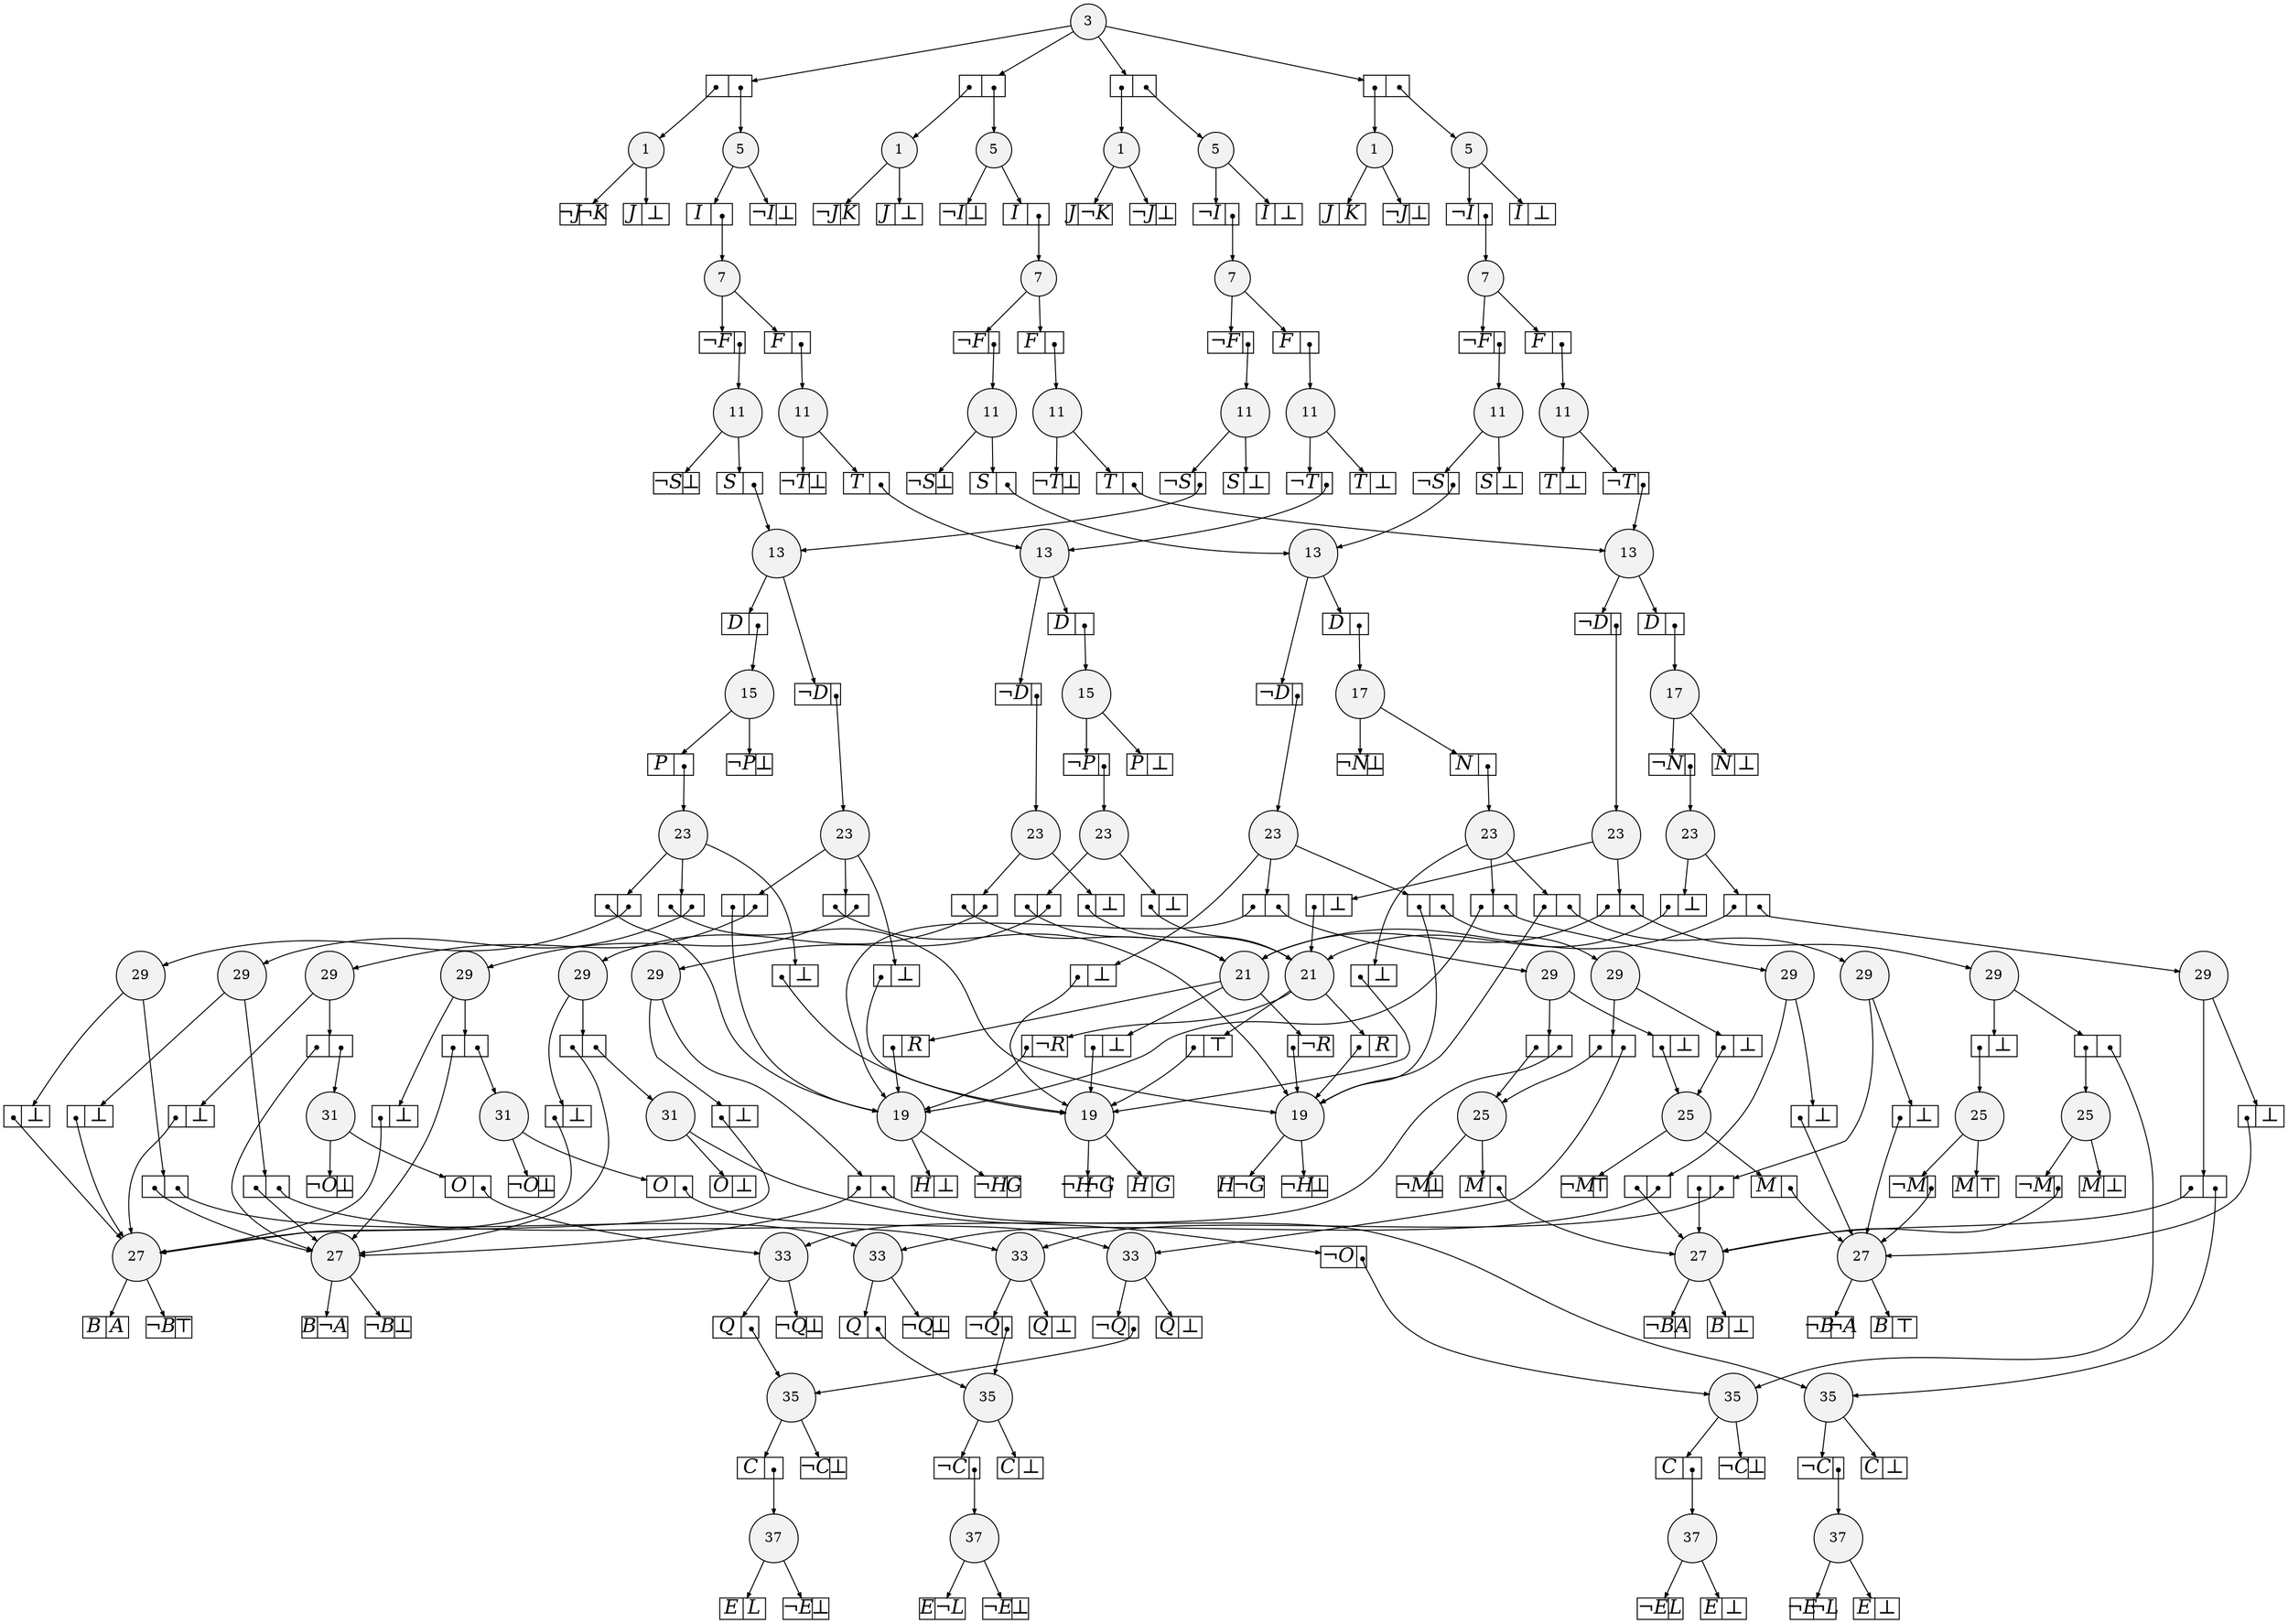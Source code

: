 
digraph sdd {

overlap=false

{rank=same; n3778 n477 n3790 n472 }
{rank=same; n3779 n1977 n3791 n1202 }
{rank=same; n4320 n5298 n4319 n5302 }
{rank=same; n5443 n5442 n5444 }
{rank=same; n10352 n10351 n7495 n7493 n10357 n6738 n10332 n10331 n10313 n10312 n10338 n7537 }
{rank=same; n1263 n7684 n2554 n7683 }
{rank=same; n7688 n10330 n7686 n10337 }
{rank=same; n10353 n9206 n10358 n9194 n10333 n10314 n10339 n9191 }
{rank=same; n9122 n9123 }
{rank=same; n6175 n6176 n7995 }
{rank=same; n10315 n9624 }
{rank=same; n10350 n10356 }
{rank=same; n10354 n10359 n10334 n10340 }
{rank=same; n10376 n10363 n10373 n10345 n10360 n10355 n10341 n10335 }
{rank=same; n10377 n10374 n10361 n10342 }
{rank=same; n10378 n10375 n10362 n10343 }
{rank=same; n10379 }
{rank=same; n10326 n10344 n10325 n10327 }

n3778 [label= "37",style=filled,fillcolor=gray95,shape=circle,height=.25,width=.25]; 
n3778e0
      [label= "<L>E|<R>L",
      shape=record,
      fontsize=20,
      fontname="Times-Italic",
      fillcolor=white,
      style=filled,
      fixedsize=true,
      height=.30, 
      width=.65];

n3778->n3778e0 [arrowsize=.50];
n3778e1
      [label= "<L>&not;E|<R>&#8869;",
      shape=record,
      fontsize=20,
      fontname="Times-Italic",
      fillcolor=white,
      style=filled,
      fixedsize=true,
      height=.30, 
      width=.65];

n3778->n3778e1 [arrowsize=.50];
n477 [label= "37",style=filled,fillcolor=gray95,shape=circle,height=.25,width=.25]; 
n477e0
      [label= "<L>E|<R>&not;L",
      shape=record,
      fontsize=20,
      fontname="Times-Italic",
      fillcolor=white,
      style=filled,
      fixedsize=true,
      height=.30, 
      width=.65];

n477->n477e0 [arrowsize=.50];
n477e1
      [label= "<L>&not;E|<R>&#8869;",
      shape=record,
      fontsize=20,
      fontname="Times-Italic",
      fillcolor=white,
      style=filled,
      fixedsize=true,
      height=.30, 
      width=.65];

n477->n477e1 [arrowsize=.50];
n3790 [label= "37",style=filled,fillcolor=gray95,shape=circle,height=.25,width=.25]; 
n3790e0
      [label= "<L>&not;E|<R>L",
      shape=record,
      fontsize=20,
      fontname="Times-Italic",
      fillcolor=white,
      style=filled,
      fixedsize=true,
      height=.30, 
      width=.65];

n3790->n3790e0 [arrowsize=.50];
n3790e1
      [label= "<L>E|<R>&#8869;",
      shape=record,
      fontsize=20,
      fontname="Times-Italic",
      fillcolor=white,
      style=filled,
      fixedsize=true,
      height=.30, 
      width=.65];

n3790->n3790e1 [arrowsize=.50];
n472 [label= "37",style=filled,fillcolor=gray95,shape=circle,height=.25,width=.25]; 
n472e0
      [label= "<L>&not;E|<R>&not;L",
      shape=record,
      fontsize=20,
      fontname="Times-Italic",
      fillcolor=white,
      style=filled,
      fixedsize=true,
      height=.30, 
      width=.65];

n472->n472e0 [arrowsize=.50];
n472e1
      [label= "<L>E|<R>&#8869;",
      shape=record,
      fontsize=20,
      fontname="Times-Italic",
      fillcolor=white,
      style=filled,
      fixedsize=true,
      height=.30, 
      width=.65];

n472->n472e1 [arrowsize=.50];
n3779 [label= "35",style=filled,fillcolor=gray95,shape=circle,height=.25,width=.25]; 
n3779e0
      [label= "<L>C|<R>",
      shape=record,
      fontsize=20,
      fontname="Times-Italic",
      fillcolor=white,
      style=filled,
      fixedsize=true,
      height=.30, 
      width=.65];

n3779->n3779e0 [arrowsize=.50];
n3779e0:R:c->n3778 [arrowsize=.50,tailclip=false,arrowtail=dot,dir=both];
n3779e1
      [label= "<L>&not;C|<R>&#8869;",
      shape=record,
      fontsize=20,
      fontname="Times-Italic",
      fillcolor=white,
      style=filled,
      fixedsize=true,
      height=.30, 
      width=.65];

n3779->n3779e1 [arrowsize=.50];
n1977 [label= "35",style=filled,fillcolor=gray95,shape=circle,height=.25,width=.25]; 
n1977e0
      [label= "<L>&not;C|<R>",
      shape=record,
      fontsize=20,
      fontname="Times-Italic",
      fillcolor=white,
      style=filled,
      fixedsize=true,
      height=.30, 
      width=.65];

n1977->n1977e0 [arrowsize=.50];
n1977e0:R:c->n477 [arrowsize=.50,tailclip=false,arrowtail=dot,dir=both];
n1977e1
      [label= "<L>C|<R>&#8869;",
      shape=record,
      fontsize=20,
      fontname="Times-Italic",
      fillcolor=white,
      style=filled,
      fixedsize=true,
      height=.30, 
      width=.65];

n1977->n1977e1 [arrowsize=.50];
n3791 [label= "35",style=filled,fillcolor=gray95,shape=circle,height=.25,width=.25]; 
n3791e0
      [label= "<L>C|<R>",
      shape=record,
      fontsize=20,
      fontname="Times-Italic",
      fillcolor=white,
      style=filled,
      fixedsize=true,
      height=.30, 
      width=.65];

n3791->n3791e0 [arrowsize=.50];
n3791e0:R:c->n3790 [arrowsize=.50,tailclip=false,arrowtail=dot,dir=both];
n3791e1
      [label= "<L>&not;C|<R>&#8869;",
      shape=record,
      fontsize=20,
      fontname="Times-Italic",
      fillcolor=white,
      style=filled,
      fixedsize=true,
      height=.30, 
      width=.65];

n3791->n3791e1 [arrowsize=.50];
n1202 [label= "35",style=filled,fillcolor=gray95,shape=circle,height=.25,width=.25]; 
n1202e0
      [label= "<L>&not;C|<R>",
      shape=record,
      fontsize=20,
      fontname="Times-Italic",
      fillcolor=white,
      style=filled,
      fixedsize=true,
      height=.30, 
      width=.65];

n1202->n1202e0 [arrowsize=.50];
n1202e0:R:c->n472 [arrowsize=.50,tailclip=false,arrowtail=dot,dir=both];
n1202e1
      [label= "<L>C|<R>&#8869;",
      shape=record,
      fontsize=20,
      fontname="Times-Italic",
      fillcolor=white,
      style=filled,
      fixedsize=true,
      height=.30, 
      width=.65];

n1202->n1202e1 [arrowsize=.50];
n4320 [label= "33",style=filled,fillcolor=gray95,shape=circle,height=.25,width=.25]; 
n4320e0
      [label= "<L>Q|<R>",
      shape=record,
      fontsize=20,
      fontname="Times-Italic",
      fillcolor=white,
      style=filled,
      fixedsize=true,
      height=.30, 
      width=.65];

n4320->n4320e0 [arrowsize=.50];
n4320e0:R:c->n3779 [arrowsize=.50,tailclip=false,arrowtail=dot,dir=both];
n4320e1
      [label= "<L>&not;Q|<R>&#8869;",
      shape=record,
      fontsize=20,
      fontname="Times-Italic",
      fillcolor=white,
      style=filled,
      fixedsize=true,
      height=.30, 
      width=.65];

n4320->n4320e1 [arrowsize=.50];
n5298 [label= "33",style=filled,fillcolor=gray95,shape=circle,height=.25,width=.25]; 
n5298e0
      [label= "<L>&not;Q|<R>",
      shape=record,
      fontsize=20,
      fontname="Times-Italic",
      fillcolor=white,
      style=filled,
      fixedsize=true,
      height=.30, 
      width=.65];

n5298->n5298e0 [arrowsize=.50];
n5298e0:R:c->n3779 [arrowsize=.50,tailclip=false,arrowtail=dot,dir=both];
n5298e1
      [label= "<L>Q|<R>&#8869;",
      shape=record,
      fontsize=20,
      fontname="Times-Italic",
      fillcolor=white,
      style=filled,
      fixedsize=true,
      height=.30, 
      width=.65];

n5298->n5298e1 [arrowsize=.50];
n4319 [label= "33",style=filled,fillcolor=gray95,shape=circle,height=.25,width=.25]; 
n4319e0
      [label= "<L>Q|<R>",
      shape=record,
      fontsize=20,
      fontname="Times-Italic",
      fillcolor=white,
      style=filled,
      fixedsize=true,
      height=.30, 
      width=.65];

n4319->n4319e0 [arrowsize=.50];
n4319e0:R:c->n1977 [arrowsize=.50,tailclip=false,arrowtail=dot,dir=both];
n4319e1
      [label= "<L>&not;Q|<R>&#8869;",
      shape=record,
      fontsize=20,
      fontname="Times-Italic",
      fillcolor=white,
      style=filled,
      fixedsize=true,
      height=.30, 
      width=.65];

n4319->n4319e1 [arrowsize=.50];
n5302 [label= "33",style=filled,fillcolor=gray95,shape=circle,height=.25,width=.25]; 
n5302e0
      [label= "<L>&not;Q|<R>",
      shape=record,
      fontsize=20,
      fontname="Times-Italic",
      fillcolor=white,
      style=filled,
      fixedsize=true,
      height=.30, 
      width=.65];

n5302->n5302e0 [arrowsize=.50];
n5302e0:R:c->n1977 [arrowsize=.50,tailclip=false,arrowtail=dot,dir=both];
n5302e1
      [label= "<L>Q|<R>&#8869;",
      shape=record,
      fontsize=20,
      fontname="Times-Italic",
      fillcolor=white,
      style=filled,
      fixedsize=true,
      height=.30, 
      width=.65];

n5302->n5302e1 [arrowsize=.50];
n5443 [label= "31",style=filled,fillcolor=gray95,shape=circle,height=.25,width=.25]; 
n5443e0
      [label= "<L>O|<R>",
      shape=record,
      fontsize=20,
      fontname="Times-Italic",
      fillcolor=white,
      style=filled,
      fixedsize=true,
      height=.30, 
      width=.65];

n5443->n5443e0 [arrowsize=.50];
n5443e0:R:c->n4320 [arrowsize=.50,tailclip=false,arrowtail=dot,dir=both];
n5443e1
      [label= "<L>&not;O|<R>&#8869;",
      shape=record,
      fontsize=20,
      fontname="Times-Italic",
      fillcolor=white,
      style=filled,
      fixedsize=true,
      height=.30, 
      width=.65];

n5443->n5443e1 [arrowsize=.50];
n5442 [label= "31",style=filled,fillcolor=gray95,shape=circle,height=.25,width=.25]; 
n5442e0
      [label= "<L>O|<R>",
      shape=record,
      fontsize=20,
      fontname="Times-Italic",
      fillcolor=white,
      style=filled,
      fixedsize=true,
      height=.30, 
      width=.65];

n5442->n5442e0 [arrowsize=.50];
n5442e0:R:c->n5298 [arrowsize=.50,tailclip=false,arrowtail=dot,dir=both];
n5442e1
      [label= "<L>&not;O|<R>&#8869;",
      shape=record,
      fontsize=20,
      fontname="Times-Italic",
      fillcolor=white,
      style=filled,
      fixedsize=true,
      height=.30, 
      width=.65];

n5442->n5442e1 [arrowsize=.50];
n5444 [label= "31",style=filled,fillcolor=gray95,shape=circle,height=.25,width=.25]; 
n5444e0
      [label= "<L>&not;O|<R>",
      shape=record,
      fontsize=20,
      fontname="Times-Italic",
      fillcolor=white,
      style=filled,
      fixedsize=true,
      height=.30, 
      width=.65];

n5444->n5444e0 [arrowsize=.50];
n5444e0:R:c->n3791 [arrowsize=.50,tailclip=false,arrowtail=dot,dir=both];
n5444e1
      [label= "<L>O|<R>&#8869;",
      shape=record,
      fontsize=20,
      fontname="Times-Italic",
      fillcolor=white,
      style=filled,
      fixedsize=true,
      height=.30, 
      width=.65];

n5444->n5444e1 [arrowsize=.50];
n10352 [label= "29",style=filled,fillcolor=gray95,shape=circle,height=.25,width=.25]; 
n10352e0
      [label= "<L>|<R>",
      shape=record,
      fontsize=20,
      fontname="Times-Italic",
      fillcolor=white,
      style=filled,
      fixedsize=true,
      height=.30, 
      width=.65];

n10352->n10352e0 [arrowsize=.50];
n10352e0:L:c->n1263 [arrowsize=.50,tailclip=false,arrowtail=dot,dir=both];
n10352e0:R:c->n5443 [arrowsize=.50,tailclip=false,arrowtail=dot,dir=both];
n10352e1
      [label= "<L>|<R>&#8869;",
      shape=record,
      fontsize=20,
      fontname="Times-Italic",
      fillcolor=white,
      style=filled,
      fixedsize=true,
      height=.30, 
      width=.65];

n10352->n10352e1 [arrowsize=.50];
n10352e1:L:c->n7684 [arrowsize=.50,tailclip=false,arrowtail=dot,dir=both];
n10351 [label= "29",style=filled,fillcolor=gray95,shape=circle,height=.25,width=.25]; 
n10351e0
      [label= "<L>|<R>",
      shape=record,
      fontsize=20,
      fontname="Times-Italic",
      fillcolor=white,
      style=filled,
      fixedsize=true,
      height=.30, 
      width=.65];

n10351->n10351e0 [arrowsize=.50];
n10351e0:L:c->n1263 [arrowsize=.50,tailclip=false,arrowtail=dot,dir=both];
n10351e0:R:c->n5442 [arrowsize=.50,tailclip=false,arrowtail=dot,dir=both];
n10351e1
      [label= "<L>|<R>&#8869;",
      shape=record,
      fontsize=20,
      fontname="Times-Italic",
      fillcolor=white,
      style=filled,
      fixedsize=true,
      height=.30, 
      width=.65];

n10351->n10351e1 [arrowsize=.50];
n10351e1:L:c->n7684 [arrowsize=.50,tailclip=false,arrowtail=dot,dir=both];
n7495 [label= "29",style=filled,fillcolor=gray95,shape=circle,height=.25,width=.25]; 
n7495e0
      [label= "<L>|<R>",
      shape=record,
      fontsize=20,
      fontname="Times-Italic",
      fillcolor=white,
      style=filled,
      fixedsize=true,
      height=.30, 
      width=.65];

n7495->n7495e0 [arrowsize=.50];
n7495e0:L:c->n1263 [arrowsize=.50,tailclip=false,arrowtail=dot,dir=both];
n7495e0:R:c->n4319 [arrowsize=.50,tailclip=false,arrowtail=dot,dir=both];
n7495e1
      [label= "<L>|<R>&#8869;",
      shape=record,
      fontsize=20,
      fontname="Times-Italic",
      fillcolor=white,
      style=filled,
      fixedsize=true,
      height=.30, 
      width=.65];

n7495->n7495e1 [arrowsize=.50];
n7495e1:L:c->n7684 [arrowsize=.50,tailclip=false,arrowtail=dot,dir=both];
n7493 [label= "29",style=filled,fillcolor=gray95,shape=circle,height=.25,width=.25]; 
n7493e0
      [label= "<L>|<R>",
      shape=record,
      fontsize=20,
      fontname="Times-Italic",
      fillcolor=white,
      style=filled,
      fixedsize=true,
      height=.30, 
      width=.65];

n7493->n7493e0 [arrowsize=.50];
n7493e0:L:c->n1263 [arrowsize=.50,tailclip=false,arrowtail=dot,dir=both];
n7493e0:R:c->n5302 [arrowsize=.50,tailclip=false,arrowtail=dot,dir=both];
n7493e1
      [label= "<L>|<R>&#8869;",
      shape=record,
      fontsize=20,
      fontname="Times-Italic",
      fillcolor=white,
      style=filled,
      fixedsize=true,
      height=.30, 
      width=.65];

n7493->n7493e1 [arrowsize=.50];
n7493e1:L:c->n7684 [arrowsize=.50,tailclip=false,arrowtail=dot,dir=both];
n10357 [label= "29",style=filled,fillcolor=gray95,shape=circle,height=.25,width=.25]; 
n10357e0
      [label= "<L>|<R>",
      shape=record,
      fontsize=20,
      fontname="Times-Italic",
      fillcolor=white,
      style=filled,
      fixedsize=true,
      height=.30, 
      width=.65];

n10357->n10357e0 [arrowsize=.50];
n10357e0:L:c->n1263 [arrowsize=.50,tailclip=false,arrowtail=dot,dir=both];
n10357e0:R:c->n5444 [arrowsize=.50,tailclip=false,arrowtail=dot,dir=both];
n10357e1
      [label= "<L>|<R>&#8869;",
      shape=record,
      fontsize=20,
      fontname="Times-Italic",
      fillcolor=white,
      style=filled,
      fixedsize=true,
      height=.30, 
      width=.65];

n10357->n10357e1 [arrowsize=.50];
n10357e1:L:c->n7684 [arrowsize=.50,tailclip=false,arrowtail=dot,dir=both];
n6738 [label= "29",style=filled,fillcolor=gray95,shape=circle,height=.25,width=.25]; 
n6738e0
      [label= "<L>|<R>",
      shape=record,
      fontsize=20,
      fontname="Times-Italic",
      fillcolor=white,
      style=filled,
      fixedsize=true,
      height=.30, 
      width=.65];

n6738->n6738e0 [arrowsize=.50];
n6738e0:L:c->n1263 [arrowsize=.50,tailclip=false,arrowtail=dot,dir=both];
n6738e0:R:c->n1202 [arrowsize=.50,tailclip=false,arrowtail=dot,dir=both];
n6738e1
      [label= "<L>|<R>&#8869;",
      shape=record,
      fontsize=20,
      fontname="Times-Italic",
      fillcolor=white,
      style=filled,
      fixedsize=true,
      height=.30, 
      width=.65];

n6738->n6738e1 [arrowsize=.50];
n6738e1:L:c->n7684 [arrowsize=.50,tailclip=false,arrowtail=dot,dir=both];
n10332 [label= "29",style=filled,fillcolor=gray95,shape=circle,height=.25,width=.25]; 
n10332e0
      [label= "<L>|<R>",
      shape=record,
      fontsize=20,
      fontname="Times-Italic",
      fillcolor=white,
      style=filled,
      fixedsize=true,
      height=.30, 
      width=.65];

n10332->n10332e0 [arrowsize=.50];
n10332e0:L:c->n7688 [arrowsize=.50,tailclip=false,arrowtail=dot,dir=both];
n10332e0:R:c->n4320 [arrowsize=.50,tailclip=false,arrowtail=dot,dir=both];
n10332e1
      [label= "<L>|<R>&#8869;",
      shape=record,
      fontsize=20,
      fontname="Times-Italic",
      fillcolor=white,
      style=filled,
      fixedsize=true,
      height=.30, 
      width=.65];

n10332->n10332e1 [arrowsize=.50];
n10332e1:L:c->n10330 [arrowsize=.50,tailclip=false,arrowtail=dot,dir=both];
n10331 [label= "29",style=filled,fillcolor=gray95,shape=circle,height=.25,width=.25]; 
n10331e0
      [label= "<L>|<R>",
      shape=record,
      fontsize=20,
      fontname="Times-Italic",
      fillcolor=white,
      style=filled,
      fixedsize=true,
      height=.30, 
      width=.65];

n10331->n10331e0 [arrowsize=.50];
n10331e0:L:c->n7688 [arrowsize=.50,tailclip=false,arrowtail=dot,dir=both];
n10331e0:R:c->n5298 [arrowsize=.50,tailclip=false,arrowtail=dot,dir=both];
n10331e1
      [label= "<L>|<R>&#8869;",
      shape=record,
      fontsize=20,
      fontname="Times-Italic",
      fillcolor=white,
      style=filled,
      fixedsize=true,
      height=.30, 
      width=.65];

n10331->n10331e1 [arrowsize=.50];
n10331e1:L:c->n10330 [arrowsize=.50,tailclip=false,arrowtail=dot,dir=both];
n10313 [label= "29",style=filled,fillcolor=gray95,shape=circle,height=.25,width=.25]; 
n10313e0
      [label= "<L>|<R>",
      shape=record,
      fontsize=20,
      fontname="Times-Italic",
      fillcolor=white,
      style=filled,
      fixedsize=true,
      height=.30, 
      width=.65];

n10313->n10313e0 [arrowsize=.50];
n10313e0:L:c->n2554 [arrowsize=.50,tailclip=false,arrowtail=dot,dir=both];
n10313e0:R:c->n5302 [arrowsize=.50,tailclip=false,arrowtail=dot,dir=both];
n10313e1
      [label= "<L>|<R>&#8869;",
      shape=record,
      fontsize=20,
      fontname="Times-Italic",
      fillcolor=white,
      style=filled,
      fixedsize=true,
      height=.30, 
      width=.65];

n10313->n10313e1 [arrowsize=.50];
n10313e1:L:c->n7683 [arrowsize=.50,tailclip=false,arrowtail=dot,dir=both];
n10312 [label= "29",style=filled,fillcolor=gray95,shape=circle,height=.25,width=.25]; 
n10312e0
      [label= "<L>|<R>",
      shape=record,
      fontsize=20,
      fontname="Times-Italic",
      fillcolor=white,
      style=filled,
      fixedsize=true,
      height=.30, 
      width=.65];

n10312->n10312e0 [arrowsize=.50];
n10312e0:L:c->n2554 [arrowsize=.50,tailclip=false,arrowtail=dot,dir=both];
n10312e0:R:c->n4319 [arrowsize=.50,tailclip=false,arrowtail=dot,dir=both];
n10312e1
      [label= "<L>|<R>&#8869;",
      shape=record,
      fontsize=20,
      fontname="Times-Italic",
      fillcolor=white,
      style=filled,
      fixedsize=true,
      height=.30, 
      width=.65];

n10312->n10312e1 [arrowsize=.50];
n10312e1:L:c->n7683 [arrowsize=.50,tailclip=false,arrowtail=dot,dir=both];
n10338 [label= "29",style=filled,fillcolor=gray95,shape=circle,height=.25,width=.25]; 
n10338e0
      [label= "<L>|<R>",
      shape=record,
      fontsize=20,
      fontname="Times-Italic",
      fillcolor=white,
      style=filled,
      fixedsize=true,
      height=.30, 
      width=.65];

n10338->n10338e0 [arrowsize=.50];
n10338e0:L:c->n7686 [arrowsize=.50,tailclip=false,arrowtail=dot,dir=both];
n10338e0:R:c->n3791 [arrowsize=.50,tailclip=false,arrowtail=dot,dir=both];
n10338e1
      [label= "<L>|<R>&#8869;",
      shape=record,
      fontsize=20,
      fontname="Times-Italic",
      fillcolor=white,
      style=filled,
      fixedsize=true,
      height=.30, 
      width=.65];

n10338->n10338e1 [arrowsize=.50];
n10338e1:L:c->n10337 [arrowsize=.50,tailclip=false,arrowtail=dot,dir=both];
n7537 [label= "29",style=filled,fillcolor=gray95,shape=circle,height=.25,width=.25]; 
n7537e0
      [label= "<L>|<R>",
      shape=record,
      fontsize=20,
      fontname="Times-Italic",
      fillcolor=white,
      style=filled,
      fixedsize=true,
      height=.30, 
      width=.65];

n7537->n7537e0 [arrowsize=.50];
n7537e0:L:c->n2554 [arrowsize=.50,tailclip=false,arrowtail=dot,dir=both];
n7537e0:R:c->n1202 [arrowsize=.50,tailclip=false,arrowtail=dot,dir=both];
n7537e1
      [label= "<L>|<R>&#8869;",
      shape=record,
      fontsize=20,
      fontname="Times-Italic",
      fillcolor=white,
      style=filled,
      fixedsize=true,
      height=.30, 
      width=.65];

n7537->n7537e1 [arrowsize=.50];
n7537e1:L:c->n7683 [arrowsize=.50,tailclip=false,arrowtail=dot,dir=both];
n1263 [label= "27",style=filled,fillcolor=gray95,shape=circle,height=.25,width=.25]; 
n1263e0
      [label= "<L>B|<R>&not;A",
      shape=record,
      fontsize=20,
      fontname="Times-Italic",
      fillcolor=white,
      style=filled,
      fixedsize=true,
      height=.30, 
      width=.65];

n1263->n1263e0 [arrowsize=.50];
n1263e1
      [label= "<L>&not;B|<R>&#8869;",
      shape=record,
      fontsize=20,
      fontname="Times-Italic",
      fillcolor=white,
      style=filled,
      fixedsize=true,
      height=.30, 
      width=.65];

n1263->n1263e1 [arrowsize=.50];
n7684 [label= "27",style=filled,fillcolor=gray95,shape=circle,height=.25,width=.25]; 
n7684e0
      [label= "<L>B|<R>A",
      shape=record,
      fontsize=20,
      fontname="Times-Italic",
      fillcolor=white,
      style=filled,
      fixedsize=true,
      height=.30, 
      width=.65];

n7684->n7684e0 [arrowsize=.50];
n7684e1
      [label= "<L>&not;B|<R>&#8868;",
      shape=record,
      fontsize=20,
      fontname="Times-Italic",
      fillcolor=white,
      style=filled,
      fixedsize=true,
      height=.30, 
      width=.65];

n7684->n7684e1 [arrowsize=.50];
n2554 [label= "27",style=filled,fillcolor=gray95,shape=circle,height=.25,width=.25]; 
n2554e0
      [label= "<L>&not;B|<R>A",
      shape=record,
      fontsize=20,
      fontname="Times-Italic",
      fillcolor=white,
      style=filled,
      fixedsize=true,
      height=.30, 
      width=.65];

n2554->n2554e0 [arrowsize=.50];
n2554e1
      [label= "<L>B|<R>&#8869;",
      shape=record,
      fontsize=20,
      fontname="Times-Italic",
      fillcolor=white,
      style=filled,
      fixedsize=true,
      height=.30, 
      width=.65];

n2554->n2554e1 [arrowsize=.50];
n7683 [label= "27",style=filled,fillcolor=gray95,shape=circle,height=.25,width=.25]; 
n7683e0
      [label= "<L>&not;B|<R>&not;A",
      shape=record,
      fontsize=20,
      fontname="Times-Italic",
      fillcolor=white,
      style=filled,
      fixedsize=true,
      height=.30, 
      width=.65];

n7683->n7683e0 [arrowsize=.50];
n7683e1
      [label= "<L>B|<R>&#8868;",
      shape=record,
      fontsize=20,
      fontname="Times-Italic",
      fillcolor=white,
      style=filled,
      fixedsize=true,
      height=.30, 
      width=.65];

n7683->n7683e1 [arrowsize=.50];
n7688 [label= "25",style=filled,fillcolor=gray95,shape=circle,height=.25,width=.25]; 
n7688e0
      [label= "<L>M|<R>",
      shape=record,
      fontsize=20,
      fontname="Times-Italic",
      fillcolor=white,
      style=filled,
      fixedsize=true,
      height=.30, 
      width=.65];

n7688->n7688e0 [arrowsize=.50];
n7688e0:R:c->n2554 [arrowsize=.50,tailclip=false,arrowtail=dot,dir=both];
n7688e1
      [label= "<L>&not;M|<R>&#8869;",
      shape=record,
      fontsize=20,
      fontname="Times-Italic",
      fillcolor=white,
      style=filled,
      fixedsize=true,
      height=.30, 
      width=.65];

n7688->n7688e1 [arrowsize=.50];
n10330 [label= "25",style=filled,fillcolor=gray95,shape=circle,height=.25,width=.25]; 
n10330e0
      [label= "<L>M|<R>",
      shape=record,
      fontsize=20,
      fontname="Times-Italic",
      fillcolor=white,
      style=filled,
      fixedsize=true,
      height=.30, 
      width=.65];

n10330->n10330e0 [arrowsize=.50];
n10330e0:R:c->n7683 [arrowsize=.50,tailclip=false,arrowtail=dot,dir=both];
n10330e1
      [label= "<L>&not;M|<R>&#8868;",
      shape=record,
      fontsize=20,
      fontname="Times-Italic",
      fillcolor=white,
      style=filled,
      fixedsize=true,
      height=.30, 
      width=.65];

n10330->n10330e1 [arrowsize=.50];
n7686 [label= "25",style=filled,fillcolor=gray95,shape=circle,height=.25,width=.25]; 
n7686e0
      [label= "<L>&not;M|<R>",
      shape=record,
      fontsize=20,
      fontname="Times-Italic",
      fillcolor=white,
      style=filled,
      fixedsize=true,
      height=.30, 
      width=.65];

n7686->n7686e0 [arrowsize=.50];
n7686e0:R:c->n2554 [arrowsize=.50,tailclip=false,arrowtail=dot,dir=both];
n7686e1
      [label= "<L>M|<R>&#8869;",
      shape=record,
      fontsize=20,
      fontname="Times-Italic",
      fillcolor=white,
      style=filled,
      fixedsize=true,
      height=.30, 
      width=.65];

n7686->n7686e1 [arrowsize=.50];
n10337 [label= "25",style=filled,fillcolor=gray95,shape=circle,height=.25,width=.25]; 
n10337e0
      [label= "<L>&not;M|<R>",
      shape=record,
      fontsize=20,
      fontname="Times-Italic",
      fillcolor=white,
      style=filled,
      fixedsize=true,
      height=.30, 
      width=.65];

n10337->n10337e0 [arrowsize=.50];
n10337e0:R:c->n7683 [arrowsize=.50,tailclip=false,arrowtail=dot,dir=both];
n10337e1
      [label= "<L>M|<R>&#8868;",
      shape=record,
      fontsize=20,
      fontname="Times-Italic",
      fillcolor=white,
      style=filled,
      fixedsize=true,
      height=.30, 
      width=.65];

n10337->n10337e1 [arrowsize=.50];
n10353 [label= "23",style=filled,fillcolor=gray95,shape=circle,height=.25,width=.25]; 
n10353e0
      [label= "<L>|<R>",
      shape=record,
      fontsize=20,
      fontname="Times-Italic",
      fillcolor=white,
      style=filled,
      fixedsize=true,
      height=.30, 
      width=.65];

n10353->n10353e0 [arrowsize=.50];
n10353e0:L:c->n6175 [arrowsize=.50,tailclip=false,arrowtail=dot,dir=both];
n10353e0:R:c->n10352 [arrowsize=.50,tailclip=false,arrowtail=dot,dir=both];
n10353e1
      [label= "<L>|<R>",
      shape=record,
      fontsize=20,
      fontname="Times-Italic",
      fillcolor=white,
      style=filled,
      fixedsize=true,
      height=.30, 
      width=.65];

n10353->n10353e1 [arrowsize=.50];
n10353e1:L:c->n6176 [arrowsize=.50,tailclip=false,arrowtail=dot,dir=both];
n10353e1:R:c->n10351 [arrowsize=.50,tailclip=false,arrowtail=dot,dir=both];
n10353e2
      [label= "<L>|<R>&#8869;",
      shape=record,
      fontsize=20,
      fontname="Times-Italic",
      fillcolor=white,
      style=filled,
      fixedsize=true,
      height=.30, 
      width=.65];

n10353->n10353e2 [arrowsize=.50];
n10353e2:L:c->n7995 [arrowsize=.50,tailclip=false,arrowtail=dot,dir=both];
n9206 [label= "23",style=filled,fillcolor=gray95,shape=circle,height=.25,width=.25]; 
n9206e0
      [label= "<L>|<R>",
      shape=record,
      fontsize=20,
      fontname="Times-Italic",
      fillcolor=white,
      style=filled,
      fixedsize=true,
      height=.30, 
      width=.65];

n9206->n9206e0 [arrowsize=.50];
n9206e0:L:c->n6175 [arrowsize=.50,tailclip=false,arrowtail=dot,dir=both];
n9206e0:R:c->n7495 [arrowsize=.50,tailclip=false,arrowtail=dot,dir=both];
n9206e1
      [label= "<L>|<R>",
      shape=record,
      fontsize=20,
      fontname="Times-Italic",
      fillcolor=white,
      style=filled,
      fixedsize=true,
      height=.30, 
      width=.65];

n9206->n9206e1 [arrowsize=.50];
n9206e1:L:c->n6176 [arrowsize=.50,tailclip=false,arrowtail=dot,dir=both];
n9206e1:R:c->n7493 [arrowsize=.50,tailclip=false,arrowtail=dot,dir=both];
n9206e2
      [label= "<L>|<R>&#8869;",
      shape=record,
      fontsize=20,
      fontname="Times-Italic",
      fillcolor=white,
      style=filled,
      fixedsize=true,
      height=.30, 
      width=.65];

n9206->n9206e2 [arrowsize=.50];
n9206e2:L:c->n7995 [arrowsize=.50,tailclip=false,arrowtail=dot,dir=both];
n10358 [label= "23",style=filled,fillcolor=gray95,shape=circle,height=.25,width=.25]; 
n10358e0
      [label= "<L>|<R>",
      shape=record,
      fontsize=20,
      fontname="Times-Italic",
      fillcolor=white,
      style=filled,
      fixedsize=true,
      height=.30, 
      width=.65];

n10358->n10358e0 [arrowsize=.50];
n10358e0:L:c->n9122 [arrowsize=.50,tailclip=false,arrowtail=dot,dir=both];
n10358e0:R:c->n10357 [arrowsize=.50,tailclip=false,arrowtail=dot,dir=both];
n10358e1
      [label= "<L>|<R>&#8869;",
      shape=record,
      fontsize=20,
      fontname="Times-Italic",
      fillcolor=white,
      style=filled,
      fixedsize=true,
      height=.30, 
      width=.65];

n10358->n10358e1 [arrowsize=.50];
n10358e1:L:c->n9123 [arrowsize=.50,tailclip=false,arrowtail=dot,dir=both];
n9194 [label= "23",style=filled,fillcolor=gray95,shape=circle,height=.25,width=.25]; 
n9194e0
      [label= "<L>|<R>",
      shape=record,
      fontsize=20,
      fontname="Times-Italic",
      fillcolor=white,
      style=filled,
      fixedsize=true,
      height=.30, 
      width=.65];

n9194->n9194e0 [arrowsize=.50];
n9194e0:L:c->n9122 [arrowsize=.50,tailclip=false,arrowtail=dot,dir=both];
n9194e0:R:c->n6738 [arrowsize=.50,tailclip=false,arrowtail=dot,dir=both];
n9194e1
      [label= "<L>|<R>&#8869;",
      shape=record,
      fontsize=20,
      fontname="Times-Italic",
      fillcolor=white,
      style=filled,
      fixedsize=true,
      height=.30, 
      width=.65];

n9194->n9194e1 [arrowsize=.50];
n9194e1:L:c->n9123 [arrowsize=.50,tailclip=false,arrowtail=dot,dir=both];
n10333 [label= "23",style=filled,fillcolor=gray95,shape=circle,height=.25,width=.25]; 
n10333e0
      [label= "<L>|<R>",
      shape=record,
      fontsize=20,
      fontname="Times-Italic",
      fillcolor=white,
      style=filled,
      fixedsize=true,
      height=.30, 
      width=.65];

n10333->n10333e0 [arrowsize=.50];
n10333e0:L:c->n6175 [arrowsize=.50,tailclip=false,arrowtail=dot,dir=both];
n10333e0:R:c->n10332 [arrowsize=.50,tailclip=false,arrowtail=dot,dir=both];
n10333e1
      [label= "<L>|<R>",
      shape=record,
      fontsize=20,
      fontname="Times-Italic",
      fillcolor=white,
      style=filled,
      fixedsize=true,
      height=.30, 
      width=.65];

n10333->n10333e1 [arrowsize=.50];
n10333e1:L:c->n6176 [arrowsize=.50,tailclip=false,arrowtail=dot,dir=both];
n10333e1:R:c->n10331 [arrowsize=.50,tailclip=false,arrowtail=dot,dir=both];
n10333e2
      [label= "<L>|<R>&#8869;",
      shape=record,
      fontsize=20,
      fontname="Times-Italic",
      fillcolor=white,
      style=filled,
      fixedsize=true,
      height=.30, 
      width=.65];

n10333->n10333e2 [arrowsize=.50];
n10333e2:L:c->n7995 [arrowsize=.50,tailclip=false,arrowtail=dot,dir=both];
n10314 [label= "23",style=filled,fillcolor=gray95,shape=circle,height=.25,width=.25]; 
n10314e0
      [label= "<L>|<R>",
      shape=record,
      fontsize=20,
      fontname="Times-Italic",
      fillcolor=white,
      style=filled,
      fixedsize=true,
      height=.30, 
      width=.65];

n10314->n10314e0 [arrowsize=.50];
n10314e0:L:c->n6176 [arrowsize=.50,tailclip=false,arrowtail=dot,dir=both];
n10314e0:R:c->n10313 [arrowsize=.50,tailclip=false,arrowtail=dot,dir=both];
n10314e1
      [label= "<L>|<R>",
      shape=record,
      fontsize=20,
      fontname="Times-Italic",
      fillcolor=white,
      style=filled,
      fixedsize=true,
      height=.30, 
      width=.65];

n10314->n10314e1 [arrowsize=.50];
n10314e1:L:c->n6175 [arrowsize=.50,tailclip=false,arrowtail=dot,dir=both];
n10314e1:R:c->n10312 [arrowsize=.50,tailclip=false,arrowtail=dot,dir=both];
n10314e2
      [label= "<L>|<R>&#8869;",
      shape=record,
      fontsize=20,
      fontname="Times-Italic",
      fillcolor=white,
      style=filled,
      fixedsize=true,
      height=.30, 
      width=.65];

n10314->n10314e2 [arrowsize=.50];
n10314e2:L:c->n7995 [arrowsize=.50,tailclip=false,arrowtail=dot,dir=both];
n10339 [label= "23",style=filled,fillcolor=gray95,shape=circle,height=.25,width=.25]; 
n10339e0
      [label= "<L>|<R>",
      shape=record,
      fontsize=20,
      fontname="Times-Italic",
      fillcolor=white,
      style=filled,
      fixedsize=true,
      height=.30, 
      width=.65];

n10339->n10339e0 [arrowsize=.50];
n10339e0:L:c->n9122 [arrowsize=.50,tailclip=false,arrowtail=dot,dir=both];
n10339e0:R:c->n10338 [arrowsize=.50,tailclip=false,arrowtail=dot,dir=both];
n10339e1
      [label= "<L>|<R>&#8869;",
      shape=record,
      fontsize=20,
      fontname="Times-Italic",
      fillcolor=white,
      style=filled,
      fixedsize=true,
      height=.30, 
      width=.65];

n10339->n10339e1 [arrowsize=.50];
n10339e1:L:c->n9123 [arrowsize=.50,tailclip=false,arrowtail=dot,dir=both];
n9191 [label= "23",style=filled,fillcolor=gray95,shape=circle,height=.25,width=.25]; 
n9191e0
      [label= "<L>|<R>",
      shape=record,
      fontsize=20,
      fontname="Times-Italic",
      fillcolor=white,
      style=filled,
      fixedsize=true,
      height=.30, 
      width=.65];

n9191->n9191e0 [arrowsize=.50];
n9191e0:L:c->n9122 [arrowsize=.50,tailclip=false,arrowtail=dot,dir=both];
n9191e0:R:c->n7537 [arrowsize=.50,tailclip=false,arrowtail=dot,dir=both];
n9191e1
      [label= "<L>|<R>&#8869;",
      shape=record,
      fontsize=20,
      fontname="Times-Italic",
      fillcolor=white,
      style=filled,
      fixedsize=true,
      height=.30, 
      width=.65];

n9191->n9191e1 [arrowsize=.50];
n9191e1:L:c->n9123 [arrowsize=.50,tailclip=false,arrowtail=dot,dir=both];
n9122 [label= "21",style=filled,fillcolor=gray95,shape=circle,height=.25,width=.25]; 
n9122e0
      [label= "<L>|<R>&not;R",
      shape=record,
      fontsize=20,
      fontname="Times-Italic",
      fillcolor=white,
      style=filled,
      fixedsize=true,
      height=.30, 
      width=.65];

n9122->n9122e0 [arrowsize=.50];
n9122e0:L:c->n6176 [arrowsize=.50,tailclip=false,arrowtail=dot,dir=both];
n9122e1
      [label= "<L>|<R>R",
      shape=record,
      fontsize=20,
      fontname="Times-Italic",
      fillcolor=white,
      style=filled,
      fixedsize=true,
      height=.30, 
      width=.65];

n9122->n9122e1 [arrowsize=.50];
n9122e1:L:c->n6175 [arrowsize=.50,tailclip=false,arrowtail=dot,dir=both];
n9122e2
      [label= "<L>|<R>&#8869;",
      shape=record,
      fontsize=20,
      fontname="Times-Italic",
      fillcolor=white,
      style=filled,
      fixedsize=true,
      height=.30, 
      width=.65];

n9122->n9122e2 [arrowsize=.50];
n9122e2:L:c->n7995 [arrowsize=.50,tailclip=false,arrowtail=dot,dir=both];
n9123 [label= "21",style=filled,fillcolor=gray95,shape=circle,height=.25,width=.25]; 
n9123e0
      [label= "<L>|<R>&not;R",
      shape=record,
      fontsize=20,
      fontname="Times-Italic",
      fillcolor=white,
      style=filled,
      fixedsize=true,
      height=.30, 
      width=.65];

n9123->n9123e0 [arrowsize=.50];
n9123e0:L:c->n6175 [arrowsize=.50,tailclip=false,arrowtail=dot,dir=both];
n9123e1
      [label= "<L>|<R>R",
      shape=record,
      fontsize=20,
      fontname="Times-Italic",
      fillcolor=white,
      style=filled,
      fixedsize=true,
      height=.30, 
      width=.65];

n9123->n9123e1 [arrowsize=.50];
n9123e1:L:c->n6176 [arrowsize=.50,tailclip=false,arrowtail=dot,dir=both];
n9123e2
      [label= "<L>|<R>&#8868;",
      shape=record,
      fontsize=20,
      fontname="Times-Italic",
      fillcolor=white,
      style=filled,
      fixedsize=true,
      height=.30, 
      width=.65];

n9123->n9123e2 [arrowsize=.50];
n9123e2:L:c->n7995 [arrowsize=.50,tailclip=false,arrowtail=dot,dir=both];
n6175 [label= "19",style=filled,fillcolor=gray95,shape=circle,height=.25,width=.25]; 
n6175e0
      [label= "<L>&not;H|<R>G",
      shape=record,
      fontsize=20,
      fontname="Times-Italic",
      fillcolor=white,
      style=filled,
      fixedsize=true,
      height=.30, 
      width=.65];

n6175->n6175e0 [arrowsize=.50];
n6175e1
      [label= "<L>H|<R>&#8869;",
      shape=record,
      fontsize=20,
      fontname="Times-Italic",
      fillcolor=white,
      style=filled,
      fixedsize=true,
      height=.30, 
      width=.65];

n6175->n6175e1 [arrowsize=.50];
n6176 [label= "19",style=filled,fillcolor=gray95,shape=circle,height=.25,width=.25]; 
n6176e0
      [label= "<L>H|<R>&not;G",
      shape=record,
      fontsize=20,
      fontname="Times-Italic",
      fillcolor=white,
      style=filled,
      fixedsize=true,
      height=.30, 
      width=.65];

n6176->n6176e0 [arrowsize=.50];
n6176e1
      [label= "<L>&not;H|<R>&#8869;",
      shape=record,
      fontsize=20,
      fontname="Times-Italic",
      fillcolor=white,
      style=filled,
      fixedsize=true,
      height=.30, 
      width=.65];

n6176->n6176e1 [arrowsize=.50];
n7995 [label= "19",style=filled,fillcolor=gray95,shape=circle,height=.25,width=.25]; 
n7995e0
      [label= "<L>&not;H|<R>&not;G",
      shape=record,
      fontsize=20,
      fontname="Times-Italic",
      fillcolor=white,
      style=filled,
      fixedsize=true,
      height=.30, 
      width=.65];

n7995->n7995e0 [arrowsize=.50];
n7995e1
      [label= "<L>H|<R>G",
      shape=record,
      fontsize=20,
      fontname="Times-Italic",
      fillcolor=white,
      style=filled,
      fixedsize=true,
      height=.30, 
      width=.65];

n7995->n7995e1 [arrowsize=.50];
n10315 [label= "17",style=filled,fillcolor=gray95,shape=circle,height=.25,width=.25]; 
n10315e0
      [label= "<L>N|<R>",
      shape=record,
      fontsize=20,
      fontname="Times-Italic",
      fillcolor=white,
      style=filled,
      fixedsize=true,
      height=.30, 
      width=.65];

n10315->n10315e0 [arrowsize=.50];
n10315e0:R:c->n10314 [arrowsize=.50,tailclip=false,arrowtail=dot,dir=both];
n10315e1
      [label= "<L>&not;N|<R>&#8869;",
      shape=record,
      fontsize=20,
      fontname="Times-Italic",
      fillcolor=white,
      style=filled,
      fixedsize=true,
      height=.30, 
      width=.65];

n10315->n10315e1 [arrowsize=.50];
n9624 [label= "17",style=filled,fillcolor=gray95,shape=circle,height=.25,width=.25]; 
n9624e0
      [label= "<L>&not;N|<R>",
      shape=record,
      fontsize=20,
      fontname="Times-Italic",
      fillcolor=white,
      style=filled,
      fixedsize=true,
      height=.30, 
      width=.65];

n9624->n9624e0 [arrowsize=.50];
n9624e0:R:c->n9191 [arrowsize=.50,tailclip=false,arrowtail=dot,dir=both];
n9624e1
      [label= "<L>N|<R>&#8869;",
      shape=record,
      fontsize=20,
      fontname="Times-Italic",
      fillcolor=white,
      style=filled,
      fixedsize=true,
      height=.30, 
      width=.65];

n9624->n9624e1 [arrowsize=.50];
n10350 [label= "15",style=filled,fillcolor=gray95,shape=circle,height=.25,width=.25]; 
n10350e0
      [label= "<L>P|<R>",
      shape=record,
      fontsize=20,
      fontname="Times-Italic",
      fillcolor=white,
      style=filled,
      fixedsize=true,
      height=.30, 
      width=.65];

n10350->n10350e0 [arrowsize=.50];
n10350e0:R:c->n9206 [arrowsize=.50,tailclip=false,arrowtail=dot,dir=both];
n10350e1
      [label= "<L>&not;P|<R>&#8869;",
      shape=record,
      fontsize=20,
      fontname="Times-Italic",
      fillcolor=white,
      style=filled,
      fixedsize=true,
      height=.30, 
      width=.65];

n10350->n10350e1 [arrowsize=.50];
n10356 [label= "15",style=filled,fillcolor=gray95,shape=circle,height=.25,width=.25]; 
n10356e0
      [label= "<L>&not;P|<R>",
      shape=record,
      fontsize=20,
      fontname="Times-Italic",
      fillcolor=white,
      style=filled,
      fixedsize=true,
      height=.30, 
      width=.65];

n10356->n10356e0 [arrowsize=.50];
n10356e0:R:c->n9194 [arrowsize=.50,tailclip=false,arrowtail=dot,dir=both];
n10356e1
      [label= "<L>P|<R>&#8869;",
      shape=record,
      fontsize=20,
      fontname="Times-Italic",
      fillcolor=white,
      style=filled,
      fixedsize=true,
      height=.30, 
      width=.65];

n10356->n10356e1 [arrowsize=.50];
n10354 [label= "13",style=filled,fillcolor=gray95,shape=circle,height=.25,width=.25]; 
n10354e0
      [label= "<L>&not;D|<R>",
      shape=record,
      fontsize=20,
      fontname="Times-Italic",
      fillcolor=white,
      style=filled,
      fixedsize=true,
      height=.30, 
      width=.65];

n10354->n10354e0 [arrowsize=.50];
n10354e0:R:c->n10353 [arrowsize=.50,tailclip=false,arrowtail=dot,dir=both];
n10354e1
      [label= "<L>D|<R>",
      shape=record,
      fontsize=20,
      fontname="Times-Italic",
      fillcolor=white,
      style=filled,
      fixedsize=true,
      height=.30, 
      width=.65];

n10354->n10354e1 [arrowsize=.50];
n10354e1:R:c->n10350 [arrowsize=.50,tailclip=false,arrowtail=dot,dir=both];
n10359 [label= "13",style=filled,fillcolor=gray95,shape=circle,height=.25,width=.25]; 
n10359e0
      [label= "<L>&not;D|<R>",
      shape=record,
      fontsize=20,
      fontname="Times-Italic",
      fillcolor=white,
      style=filled,
      fixedsize=true,
      height=.30, 
      width=.65];

n10359->n10359e0 [arrowsize=.50];
n10359e0:R:c->n10358 [arrowsize=.50,tailclip=false,arrowtail=dot,dir=both];
n10359e1
      [label= "<L>D|<R>",
      shape=record,
      fontsize=20,
      fontname="Times-Italic",
      fillcolor=white,
      style=filled,
      fixedsize=true,
      height=.30, 
      width=.65];

n10359->n10359e1 [arrowsize=.50];
n10359e1:R:c->n10356 [arrowsize=.50,tailclip=false,arrowtail=dot,dir=both];
n10334 [label= "13",style=filled,fillcolor=gray95,shape=circle,height=.25,width=.25]; 
n10334e0
      [label= "<L>&not;D|<R>",
      shape=record,
      fontsize=20,
      fontname="Times-Italic",
      fillcolor=white,
      style=filled,
      fixedsize=true,
      height=.30, 
      width=.65];

n10334->n10334e0 [arrowsize=.50];
n10334e0:R:c->n10333 [arrowsize=.50,tailclip=false,arrowtail=dot,dir=both];
n10334e1
      [label= "<L>D|<R>",
      shape=record,
      fontsize=20,
      fontname="Times-Italic",
      fillcolor=white,
      style=filled,
      fixedsize=true,
      height=.30, 
      width=.65];

n10334->n10334e1 [arrowsize=.50];
n10334e1:R:c->n10315 [arrowsize=.50,tailclip=false,arrowtail=dot,dir=both];
n10340 [label= "13",style=filled,fillcolor=gray95,shape=circle,height=.25,width=.25]; 
n10340e0
      [label= "<L>&not;D|<R>",
      shape=record,
      fontsize=20,
      fontname="Times-Italic",
      fillcolor=white,
      style=filled,
      fixedsize=true,
      height=.30, 
      width=.65];

n10340->n10340e0 [arrowsize=.50];
n10340e0:R:c->n10339 [arrowsize=.50,tailclip=false,arrowtail=dot,dir=both];
n10340e1
      [label= "<L>D|<R>",
      shape=record,
      fontsize=20,
      fontname="Times-Italic",
      fillcolor=white,
      style=filled,
      fixedsize=true,
      height=.30, 
      width=.65];

n10340->n10340e1 [arrowsize=.50];
n10340e1:R:c->n9624 [arrowsize=.50,tailclip=false,arrowtail=dot,dir=both];
n10376 [label= "11",style=filled,fillcolor=gray95,shape=circle,height=.25,width=.25]; 
n10376e0
      [label= "<L>S|<R>",
      shape=record,
      fontsize=20,
      fontname="Times-Italic",
      fillcolor=white,
      style=filled,
      fixedsize=true,
      height=.30, 
      width=.65];

n10376->n10376e0 [arrowsize=.50];
n10376e0:R:c->n10354 [arrowsize=.50,tailclip=false,arrowtail=dot,dir=both];
n10376e1
      [label= "<L>&not;S|<R>&#8869;",
      shape=record,
      fontsize=20,
      fontname="Times-Italic",
      fillcolor=white,
      style=filled,
      fixedsize=true,
      height=.30, 
      width=.65];

n10376->n10376e1 [arrowsize=.50];
n10363 [label= "11",style=filled,fillcolor=gray95,shape=circle,height=.25,width=.25]; 
n10363e0
      [label= "<L>T|<R>",
      shape=record,
      fontsize=20,
      fontname="Times-Italic",
      fillcolor=white,
      style=filled,
      fixedsize=true,
      height=.30, 
      width=.65];

n10363->n10363e0 [arrowsize=.50];
n10363e0:R:c->n10359 [arrowsize=.50,tailclip=false,arrowtail=dot,dir=both];
n10363e1
      [label= "<L>&not;T|<R>&#8869;",
      shape=record,
      fontsize=20,
      fontname="Times-Italic",
      fillcolor=white,
      style=filled,
      fixedsize=true,
      height=.30, 
      width=.65];

n10363->n10363e1 [arrowsize=.50];
n10373 [label= "11",style=filled,fillcolor=gray95,shape=circle,height=.25,width=.25]; 
n10373e0
      [label= "<L>S|<R>",
      shape=record,
      fontsize=20,
      fontname="Times-Italic",
      fillcolor=white,
      style=filled,
      fixedsize=true,
      height=.30, 
      width=.65];

n10373->n10373e0 [arrowsize=.50];
n10373e0:R:c->n10334 [arrowsize=.50,tailclip=false,arrowtail=dot,dir=both];
n10373e1
      [label= "<L>&not;S|<R>&#8869;",
      shape=record,
      fontsize=20,
      fontname="Times-Italic",
      fillcolor=white,
      style=filled,
      fixedsize=true,
      height=.30, 
      width=.65];

n10373->n10373e1 [arrowsize=.50];
n10345 [label= "11",style=filled,fillcolor=gray95,shape=circle,height=.25,width=.25]; 
n10345e0
      [label= "<L>T|<R>",
      shape=record,
      fontsize=20,
      fontname="Times-Italic",
      fillcolor=white,
      style=filled,
      fixedsize=true,
      height=.30, 
      width=.65];

n10345->n10345e0 [arrowsize=.50];
n10345e0:R:c->n10340 [arrowsize=.50,tailclip=false,arrowtail=dot,dir=both];
n10345e1
      [label= "<L>&not;T|<R>&#8869;",
      shape=record,
      fontsize=20,
      fontname="Times-Italic",
      fillcolor=white,
      style=filled,
      fixedsize=true,
      height=.30, 
      width=.65];

n10345->n10345e1 [arrowsize=.50];
n10360 [label= "11",style=filled,fillcolor=gray95,shape=circle,height=.25,width=.25]; 
n10360e0
      [label= "<L>&not;T|<R>",
      shape=record,
      fontsize=20,
      fontname="Times-Italic",
      fillcolor=white,
      style=filled,
      fixedsize=true,
      height=.30, 
      width=.65];

n10360->n10360e0 [arrowsize=.50];
n10360e0:R:c->n10359 [arrowsize=.50,tailclip=false,arrowtail=dot,dir=both];
n10360e1
      [label= "<L>T|<R>&#8869;",
      shape=record,
      fontsize=20,
      fontname="Times-Italic",
      fillcolor=white,
      style=filled,
      fixedsize=true,
      height=.30, 
      width=.65];

n10360->n10360e1 [arrowsize=.50];
n10355 [label= "11",style=filled,fillcolor=gray95,shape=circle,height=.25,width=.25]; 
n10355e0
      [label= "<L>&not;S|<R>",
      shape=record,
      fontsize=20,
      fontname="Times-Italic",
      fillcolor=white,
      style=filled,
      fixedsize=true,
      height=.30, 
      width=.65];

n10355->n10355e0 [arrowsize=.50];
n10355e0:R:c->n10354 [arrowsize=.50,tailclip=false,arrowtail=dot,dir=both];
n10355e1
      [label= "<L>S|<R>&#8869;",
      shape=record,
      fontsize=20,
      fontname="Times-Italic",
      fillcolor=white,
      style=filled,
      fixedsize=true,
      height=.30, 
      width=.65];

n10355->n10355e1 [arrowsize=.50];
n10341 [label= "11",style=filled,fillcolor=gray95,shape=circle,height=.25,width=.25]; 
n10341e0
      [label= "<L>&not;T|<R>",
      shape=record,
      fontsize=20,
      fontname="Times-Italic",
      fillcolor=white,
      style=filled,
      fixedsize=true,
      height=.30, 
      width=.65];

n10341->n10341e0 [arrowsize=.50];
n10341e0:R:c->n10340 [arrowsize=.50,tailclip=false,arrowtail=dot,dir=both];
n10341e1
      [label= "<L>T|<R>&#8869;",
      shape=record,
      fontsize=20,
      fontname="Times-Italic",
      fillcolor=white,
      style=filled,
      fixedsize=true,
      height=.30, 
      width=.65];

n10341->n10341e1 [arrowsize=.50];
n10335 [label= "11",style=filled,fillcolor=gray95,shape=circle,height=.25,width=.25]; 
n10335e0
      [label= "<L>&not;S|<R>",
      shape=record,
      fontsize=20,
      fontname="Times-Italic",
      fillcolor=white,
      style=filled,
      fixedsize=true,
      height=.30, 
      width=.65];

n10335->n10335e0 [arrowsize=.50];
n10335e0:R:c->n10334 [arrowsize=.50,tailclip=false,arrowtail=dot,dir=both];
n10335e1
      [label= "<L>S|<R>&#8869;",
      shape=record,
      fontsize=20,
      fontname="Times-Italic",
      fillcolor=white,
      style=filled,
      fixedsize=true,
      height=.30, 
      width=.65];

n10335->n10335e1 [arrowsize=.50];
n10377 [label= "7",style=filled,fillcolor=gray95,shape=circle,height=.25,width=.25]; 
n10377e0
      [label= "<L>&not;F|<R>",
      shape=record,
      fontsize=20,
      fontname="Times-Italic",
      fillcolor=white,
      style=filled,
      fixedsize=true,
      height=.30, 
      width=.65];

n10377->n10377e0 [arrowsize=.50];
n10377e0:R:c->n10376 [arrowsize=.50,tailclip=false,arrowtail=dot,dir=both];
n10377e1
      [label= "<L>F|<R>",
      shape=record,
      fontsize=20,
      fontname="Times-Italic",
      fillcolor=white,
      style=filled,
      fixedsize=true,
      height=.30, 
      width=.65];

n10377->n10377e1 [arrowsize=.50];
n10377e1:R:c->n10363 [arrowsize=.50,tailclip=false,arrowtail=dot,dir=both];
n10374 [label= "7",style=filled,fillcolor=gray95,shape=circle,height=.25,width=.25]; 
n10374e0
      [label= "<L>&not;F|<R>",
      shape=record,
      fontsize=20,
      fontname="Times-Italic",
      fillcolor=white,
      style=filled,
      fixedsize=true,
      height=.30, 
      width=.65];

n10374->n10374e0 [arrowsize=.50];
n10374e0:R:c->n10373 [arrowsize=.50,tailclip=false,arrowtail=dot,dir=both];
n10374e1
      [label= "<L>F|<R>",
      shape=record,
      fontsize=20,
      fontname="Times-Italic",
      fillcolor=white,
      style=filled,
      fixedsize=true,
      height=.30, 
      width=.65];

n10374->n10374e1 [arrowsize=.50];
n10374e1:R:c->n10345 [arrowsize=.50,tailclip=false,arrowtail=dot,dir=both];
n10361 [label= "7",style=filled,fillcolor=gray95,shape=circle,height=.25,width=.25]; 
n10361e0
      [label= "<L>F|<R>",
      shape=record,
      fontsize=20,
      fontname="Times-Italic",
      fillcolor=white,
      style=filled,
      fixedsize=true,
      height=.30, 
      width=.65];

n10361->n10361e0 [arrowsize=.50];
n10361e0:R:c->n10360 [arrowsize=.50,tailclip=false,arrowtail=dot,dir=both];
n10361e1
      [label= "<L>&not;F|<R>",
      shape=record,
      fontsize=20,
      fontname="Times-Italic",
      fillcolor=white,
      style=filled,
      fixedsize=true,
      height=.30, 
      width=.65];

n10361->n10361e1 [arrowsize=.50];
n10361e1:R:c->n10355 [arrowsize=.50,tailclip=false,arrowtail=dot,dir=both];
n10342 [label= "7",style=filled,fillcolor=gray95,shape=circle,height=.25,width=.25]; 
n10342e0
      [label= "<L>F|<R>",
      shape=record,
      fontsize=20,
      fontname="Times-Italic",
      fillcolor=white,
      style=filled,
      fixedsize=true,
      height=.30, 
      width=.65];

n10342->n10342e0 [arrowsize=.50];
n10342e0:R:c->n10341 [arrowsize=.50,tailclip=false,arrowtail=dot,dir=both];
n10342e1
      [label= "<L>&not;F|<R>",
      shape=record,
      fontsize=20,
      fontname="Times-Italic",
      fillcolor=white,
      style=filled,
      fixedsize=true,
      height=.30, 
      width=.65];

n10342->n10342e1 [arrowsize=.50];
n10342e1:R:c->n10335 [arrowsize=.50,tailclip=false,arrowtail=dot,dir=both];
n10378 [label= "5",style=filled,fillcolor=gray95,shape=circle,height=.25,width=.25]; 
n10378e0
      [label= "<L>I|<R>",
      shape=record,
      fontsize=20,
      fontname="Times-Italic",
      fillcolor=white,
      style=filled,
      fixedsize=true,
      height=.30, 
      width=.65];

n10378->n10378e0 [arrowsize=.50];
n10378e0:R:c->n10377 [arrowsize=.50,tailclip=false,arrowtail=dot,dir=both];
n10378e1
      [label= "<L>&not;I|<R>&#8869;",
      shape=record,
      fontsize=20,
      fontname="Times-Italic",
      fillcolor=white,
      style=filled,
      fixedsize=true,
      height=.30, 
      width=.65];

n10378->n10378e1 [arrowsize=.50];
n10375 [label= "5",style=filled,fillcolor=gray95,shape=circle,height=.25,width=.25]; 
n10375e0
      [label= "<L>I|<R>",
      shape=record,
      fontsize=20,
      fontname="Times-Italic",
      fillcolor=white,
      style=filled,
      fixedsize=true,
      height=.30, 
      width=.65];

n10375->n10375e0 [arrowsize=.50];
n10375e0:R:c->n10374 [arrowsize=.50,tailclip=false,arrowtail=dot,dir=both];
n10375e1
      [label= "<L>&not;I|<R>&#8869;",
      shape=record,
      fontsize=20,
      fontname="Times-Italic",
      fillcolor=white,
      style=filled,
      fixedsize=true,
      height=.30, 
      width=.65];

n10375->n10375e1 [arrowsize=.50];
n10362 [label= "5",style=filled,fillcolor=gray95,shape=circle,height=.25,width=.25]; 
n10362e0
      [label= "<L>&not;I|<R>",
      shape=record,
      fontsize=20,
      fontname="Times-Italic",
      fillcolor=white,
      style=filled,
      fixedsize=true,
      height=.30, 
      width=.65];

n10362->n10362e0 [arrowsize=.50];
n10362e0:R:c->n10361 [arrowsize=.50,tailclip=false,arrowtail=dot,dir=both];
n10362e1
      [label= "<L>I|<R>&#8869;",
      shape=record,
      fontsize=20,
      fontname="Times-Italic",
      fillcolor=white,
      style=filled,
      fixedsize=true,
      height=.30, 
      width=.65];

n10362->n10362e1 [arrowsize=.50];
n10343 [label= "5",style=filled,fillcolor=gray95,shape=circle,height=.25,width=.25]; 
n10343e0
      [label= "<L>&not;I|<R>",
      shape=record,
      fontsize=20,
      fontname="Times-Italic",
      fillcolor=white,
      style=filled,
      fixedsize=true,
      height=.30, 
      width=.65];

n10343->n10343e0 [arrowsize=.50];
n10343e0:R:c->n10342 [arrowsize=.50,tailclip=false,arrowtail=dot,dir=both];
n10343e1
      [label= "<L>I|<R>&#8869;",
      shape=record,
      fontsize=20,
      fontname="Times-Italic",
      fillcolor=white,
      style=filled,
      fixedsize=true,
      height=.30, 
      width=.65];

n10343->n10343e1 [arrowsize=.50];
n10379 [label= "3",style=filled,fillcolor=gray95,shape=circle,height=.25,width=.25]; 
n10379e0
      [label= "<L>|<R>",
      shape=record,
      fontsize=20,
      fontname="Times-Italic",
      fillcolor=white,
      style=filled,
      fixedsize=true,
      height=.30, 
      width=.65];

n10379->n10379e0 [arrowsize=.50];
n10379e0:L:c->n10326 [arrowsize=.50,tailclip=false,arrowtail=dot,dir=both];
n10379e0:R:c->n10378 [arrowsize=.50,tailclip=false,arrowtail=dot,dir=both];
n10379e1
      [label= "<L>|<R>",
      shape=record,
      fontsize=20,
      fontname="Times-Italic",
      fillcolor=white,
      style=filled,
      fixedsize=true,
      height=.30, 
      width=.65];

n10379->n10379e1 [arrowsize=.50];
n10379e1:L:c->n10344 [arrowsize=.50,tailclip=false,arrowtail=dot,dir=both];
n10379e1:R:c->n10375 [arrowsize=.50,tailclip=false,arrowtail=dot,dir=both];
n10379e2
      [label= "<L>|<R>",
      shape=record,
      fontsize=20,
      fontname="Times-Italic",
      fillcolor=white,
      style=filled,
      fixedsize=true,
      height=.30, 
      width=.65];

n10379->n10379e2 [arrowsize=.50];
n10379e2:L:c->n10325 [arrowsize=.50,tailclip=false,arrowtail=dot,dir=both];
n10379e2:R:c->n10362 [arrowsize=.50,tailclip=false,arrowtail=dot,dir=both];
n10379e3
      [label= "<L>|<R>",
      shape=record,
      fontsize=20,
      fontname="Times-Italic",
      fillcolor=white,
      style=filled,
      fixedsize=true,
      height=.30, 
      width=.65];

n10379->n10379e3 [arrowsize=.50];
n10379e3:L:c->n10327 [arrowsize=.50,tailclip=false,arrowtail=dot,dir=both];
n10379e3:R:c->n10343 [arrowsize=.50,tailclip=false,arrowtail=dot,dir=both];
n10326 [label= "1",style=filled,fillcolor=gray95,shape=circle,height=.25,width=.25]; 
n10326e0
      [label= "<L>&not;J|<R>&not;K",
      shape=record,
      fontsize=20,
      fontname="Times-Italic",
      fillcolor=white,
      style=filled,
      fixedsize=true,
      height=.30, 
      width=.65];

n10326->n10326e0 [arrowsize=.50];
n10326e1
      [label= "<L>J|<R>&#8869;",
      shape=record,
      fontsize=20,
      fontname="Times-Italic",
      fillcolor=white,
      style=filled,
      fixedsize=true,
      height=.30, 
      width=.65];

n10326->n10326e1 [arrowsize=.50];
n10344 [label= "1",style=filled,fillcolor=gray95,shape=circle,height=.25,width=.25]; 
n10344e0
      [label= "<L>&not;J|<R>K",
      shape=record,
      fontsize=20,
      fontname="Times-Italic",
      fillcolor=white,
      style=filled,
      fixedsize=true,
      height=.30, 
      width=.65];

n10344->n10344e0 [arrowsize=.50];
n10344e1
      [label= "<L>J|<R>&#8869;",
      shape=record,
      fontsize=20,
      fontname="Times-Italic",
      fillcolor=white,
      style=filled,
      fixedsize=true,
      height=.30, 
      width=.65];

n10344->n10344e1 [arrowsize=.50];
n10325 [label= "1",style=filled,fillcolor=gray95,shape=circle,height=.25,width=.25]; 
n10325e0
      [label= "<L>J|<R>&not;K",
      shape=record,
      fontsize=20,
      fontname="Times-Italic",
      fillcolor=white,
      style=filled,
      fixedsize=true,
      height=.30, 
      width=.65];

n10325->n10325e0 [arrowsize=.50];
n10325e1
      [label= "<L>&not;J|<R>&#8869;",
      shape=record,
      fontsize=20,
      fontname="Times-Italic",
      fillcolor=white,
      style=filled,
      fixedsize=true,
      height=.30, 
      width=.65];

n10325->n10325e1 [arrowsize=.50];
n10327 [label= "1",style=filled,fillcolor=gray95,shape=circle,height=.25,width=.25]; 
n10327e0
      [label= "<L>J|<R>K",
      shape=record,
      fontsize=20,
      fontname="Times-Italic",
      fillcolor=white,
      style=filled,
      fixedsize=true,
      height=.30, 
      width=.65];

n10327->n10327e0 [arrowsize=.50];
n10327e1
      [label= "<L>&not;J|<R>&#8869;",
      shape=record,
      fontsize=20,
      fontname="Times-Italic",
      fillcolor=white,
      style=filled,
      fixedsize=true,
      height=.30, 
      width=.65];

n10327->n10327e1 [arrowsize=.50];


}